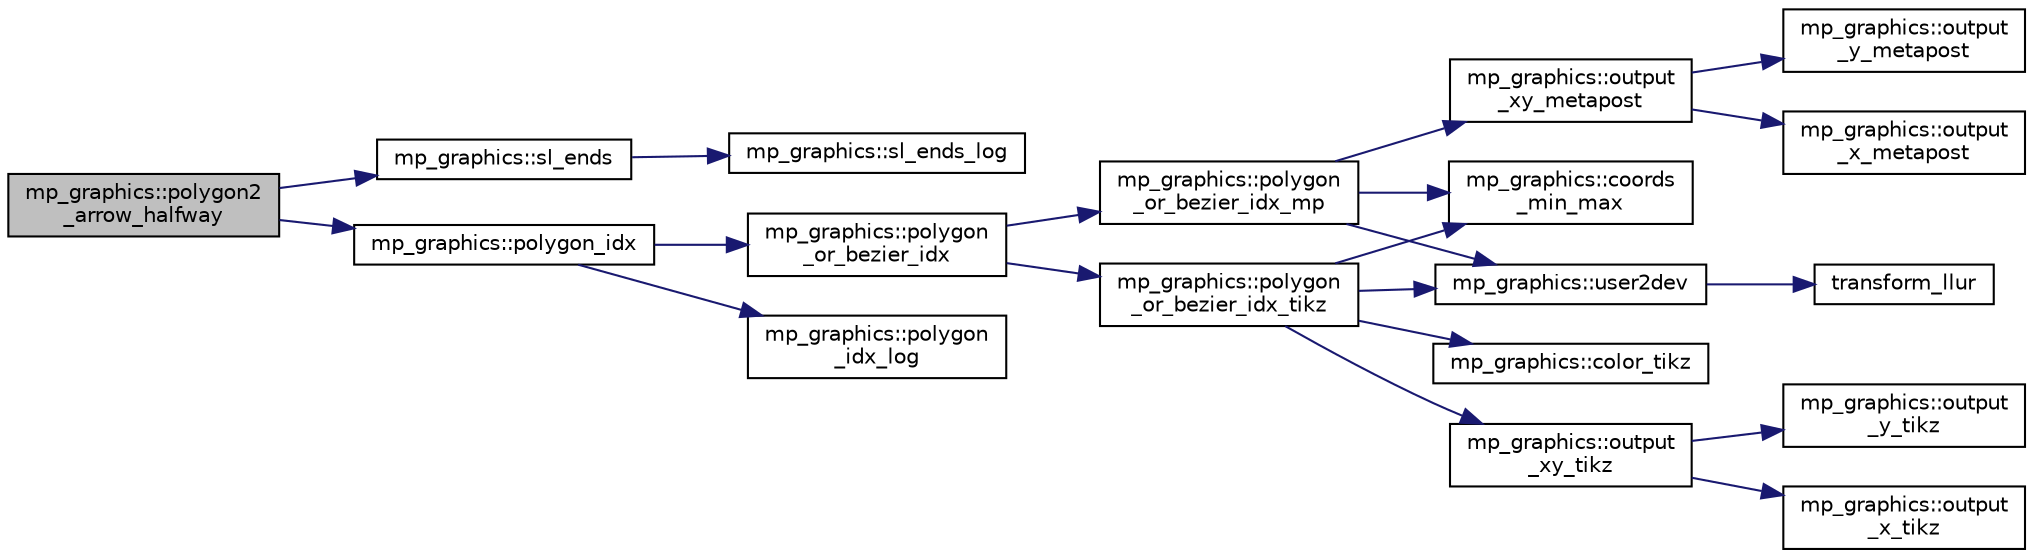 digraph "mp_graphics::polygon2_arrow_halfway"
{
  edge [fontname="Helvetica",fontsize="10",labelfontname="Helvetica",labelfontsize="10"];
  node [fontname="Helvetica",fontsize="10",shape=record];
  rankdir="LR";
  Node5474 [label="mp_graphics::polygon2\l_arrow_halfway",height=0.2,width=0.4,color="black", fillcolor="grey75", style="filled", fontcolor="black"];
  Node5474 -> Node5475 [color="midnightblue",fontsize="10",style="solid",fontname="Helvetica"];
  Node5475 [label="mp_graphics::sl_ends",height=0.2,width=0.4,color="black", fillcolor="white", style="filled",URL="$da/d2c/classmp__graphics.html#a555d8a360035bd043aedba1563107551"];
  Node5475 -> Node5476 [color="midnightblue",fontsize="10",style="solid",fontname="Helvetica"];
  Node5476 [label="mp_graphics::sl_ends_log",height=0.2,width=0.4,color="black", fillcolor="white", style="filled",URL="$da/d2c/classmp__graphics.html#af3c7852b230527041002aac41b8481fd"];
  Node5474 -> Node5477 [color="midnightblue",fontsize="10",style="solid",fontname="Helvetica"];
  Node5477 [label="mp_graphics::polygon_idx",height=0.2,width=0.4,color="black", fillcolor="white", style="filled",URL="$da/d2c/classmp__graphics.html#a60729a478cad572ccb9df00b0f5988df"];
  Node5477 -> Node5478 [color="midnightblue",fontsize="10",style="solid",fontname="Helvetica"];
  Node5478 [label="mp_graphics::polygon\l_idx_log",height=0.2,width=0.4,color="black", fillcolor="white", style="filled",URL="$da/d2c/classmp__graphics.html#aef990b1a5e84f4781ff613ce48fafe83"];
  Node5477 -> Node5479 [color="midnightblue",fontsize="10",style="solid",fontname="Helvetica"];
  Node5479 [label="mp_graphics::polygon\l_or_bezier_idx",height=0.2,width=0.4,color="black", fillcolor="white", style="filled",URL="$da/d2c/classmp__graphics.html#ac67f20507b7b4f592e9ed90aaa1f472a"];
  Node5479 -> Node5480 [color="midnightblue",fontsize="10",style="solid",fontname="Helvetica"];
  Node5480 [label="mp_graphics::polygon\l_or_bezier_idx_mp",height=0.2,width=0.4,color="black", fillcolor="white", style="filled",URL="$da/d2c/classmp__graphics.html#ac1c736f6c02abd6df696eb949c3513ac"];
  Node5480 -> Node5481 [color="midnightblue",fontsize="10",style="solid",fontname="Helvetica"];
  Node5481 [label="mp_graphics::coords\l_min_max",height=0.2,width=0.4,color="black", fillcolor="white", style="filled",URL="$da/d2c/classmp__graphics.html#afa0af74da2afd1d00b2eeb5e25b4f596"];
  Node5480 -> Node5482 [color="midnightblue",fontsize="10",style="solid",fontname="Helvetica"];
  Node5482 [label="mp_graphics::user2dev",height=0.2,width=0.4,color="black", fillcolor="white", style="filled",URL="$da/d2c/classmp__graphics.html#af087f5f4b08c72f67f5e35cc312070fb"];
  Node5482 -> Node5483 [color="midnightblue",fontsize="10",style="solid",fontname="Helvetica"];
  Node5483 [label="transform_llur",height=0.2,width=0.4,color="black", fillcolor="white", style="filled",URL="$d9/d29/draw_8_c.html#af38b139f64e19404b9a944c7188d4aff"];
  Node5480 -> Node5484 [color="midnightblue",fontsize="10",style="solid",fontname="Helvetica"];
  Node5484 [label="mp_graphics::output\l_xy_metapost",height=0.2,width=0.4,color="black", fillcolor="white", style="filled",URL="$da/d2c/classmp__graphics.html#a564e7d2700489eed72ea865b3acc14db"];
  Node5484 -> Node5485 [color="midnightblue",fontsize="10",style="solid",fontname="Helvetica"];
  Node5485 [label="mp_graphics::output\l_x_metapost",height=0.2,width=0.4,color="black", fillcolor="white", style="filled",URL="$da/d2c/classmp__graphics.html#aee38beb59e940946cbb575cde90b9cfe"];
  Node5484 -> Node5486 [color="midnightblue",fontsize="10",style="solid",fontname="Helvetica"];
  Node5486 [label="mp_graphics::output\l_y_metapost",height=0.2,width=0.4,color="black", fillcolor="white", style="filled",URL="$da/d2c/classmp__graphics.html#a41c9d8463dc57fa97bb9a1e0577980b6"];
  Node5479 -> Node5487 [color="midnightblue",fontsize="10",style="solid",fontname="Helvetica"];
  Node5487 [label="mp_graphics::polygon\l_or_bezier_idx_tikz",height=0.2,width=0.4,color="black", fillcolor="white", style="filled",URL="$da/d2c/classmp__graphics.html#ae266ecef91f4cd8a6fd4054b17354370"];
  Node5487 -> Node5488 [color="midnightblue",fontsize="10",style="solid",fontname="Helvetica"];
  Node5488 [label="mp_graphics::color_tikz",height=0.2,width=0.4,color="black", fillcolor="white", style="filled",URL="$da/d2c/classmp__graphics.html#a55d0835caab08eaf3e409096bbb91d63"];
  Node5487 -> Node5481 [color="midnightblue",fontsize="10",style="solid",fontname="Helvetica"];
  Node5487 -> Node5482 [color="midnightblue",fontsize="10",style="solid",fontname="Helvetica"];
  Node5487 -> Node5489 [color="midnightblue",fontsize="10",style="solid",fontname="Helvetica"];
  Node5489 [label="mp_graphics::output\l_xy_tikz",height=0.2,width=0.4,color="black", fillcolor="white", style="filled",URL="$da/d2c/classmp__graphics.html#a640800bc67fec9ed441b27c71461e9c6"];
  Node5489 -> Node5490 [color="midnightblue",fontsize="10",style="solid",fontname="Helvetica"];
  Node5490 [label="mp_graphics::output\l_x_tikz",height=0.2,width=0.4,color="black", fillcolor="white", style="filled",URL="$da/d2c/classmp__graphics.html#a311d4fb1c32d1eb0faeee055bb8badee"];
  Node5489 -> Node5491 [color="midnightblue",fontsize="10",style="solid",fontname="Helvetica"];
  Node5491 [label="mp_graphics::output\l_y_tikz",height=0.2,width=0.4,color="black", fillcolor="white", style="filled",URL="$da/d2c/classmp__graphics.html#a0d6bddb89b4c58c82aa124dd003dda08"];
}

